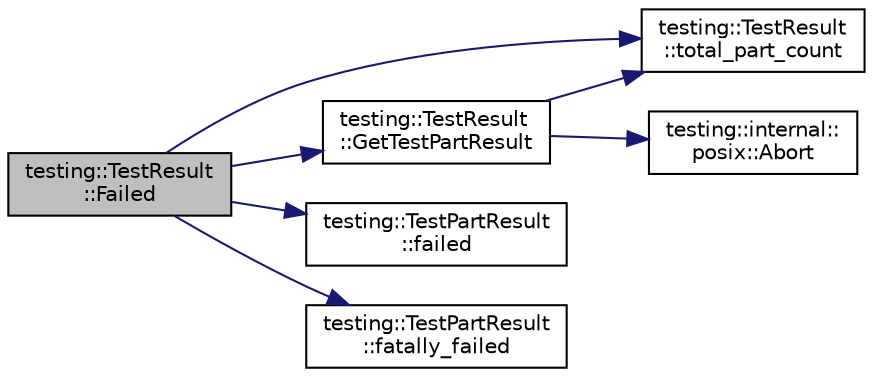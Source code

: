 digraph "testing::TestResult::Failed"
{
  edge [fontname="Helvetica",fontsize="10",labelfontname="Helvetica",labelfontsize="10"];
  node [fontname="Helvetica",fontsize="10",shape=record];
  rankdir="LR";
  Node28 [label="testing::TestResult\l::Failed",height=0.2,width=0.4,color="black", fillcolor="grey75", style="filled", fontcolor="black"];
  Node28 -> Node29 [color="midnightblue",fontsize="10",style="solid",fontname="Helvetica"];
  Node29 [label="testing::TestResult\l::total_part_count",height=0.2,width=0.4,color="black", fillcolor="white", style="filled",URL="$d1/d69/classtesting_1_1_test_result.html#a6174aa4019dcda7c34d776b5741c9032"];
  Node28 -> Node30 [color="midnightblue",fontsize="10",style="solid",fontname="Helvetica"];
  Node30 [label="testing::TestResult\l::GetTestPartResult",height=0.2,width=0.4,color="black", fillcolor="white", style="filled",URL="$d1/d69/classtesting_1_1_test_result.html#a765c1e734ac08115757b343d57226bba"];
  Node30 -> Node29 [color="midnightblue",fontsize="10",style="solid",fontname="Helvetica"];
  Node30 -> Node31 [color="midnightblue",fontsize="10",style="solid",fontname="Helvetica"];
  Node31 [label="testing::internal::\lposix::Abort",height=0.2,width=0.4,color="black", fillcolor="white", style="filled",URL="$d0/d81/namespacetesting_1_1internal_1_1posix.html#a69b8278c59359dd6a6f941b4643db9fb"];
  Node28 -> Node32 [color="midnightblue",fontsize="10",style="solid",fontname="Helvetica"];
  Node32 [label="testing::TestPartResult\l::failed",height=0.2,width=0.4,color="black", fillcolor="white", style="filled",URL="$d0/d4b/classtesting_1_1_test_part_result.html#aa04b377c3e7ed57d39e882df5561ac90"];
  Node28 -> Node33 [color="midnightblue",fontsize="10",style="solid",fontname="Helvetica"];
  Node33 [label="testing::TestPartResult\l::fatally_failed",height=0.2,width=0.4,color="black", fillcolor="white", style="filled",URL="$d0/d4b/classtesting_1_1_test_part_result.html#a77db157eff9531c3c00c2420502f9a89"];
}
